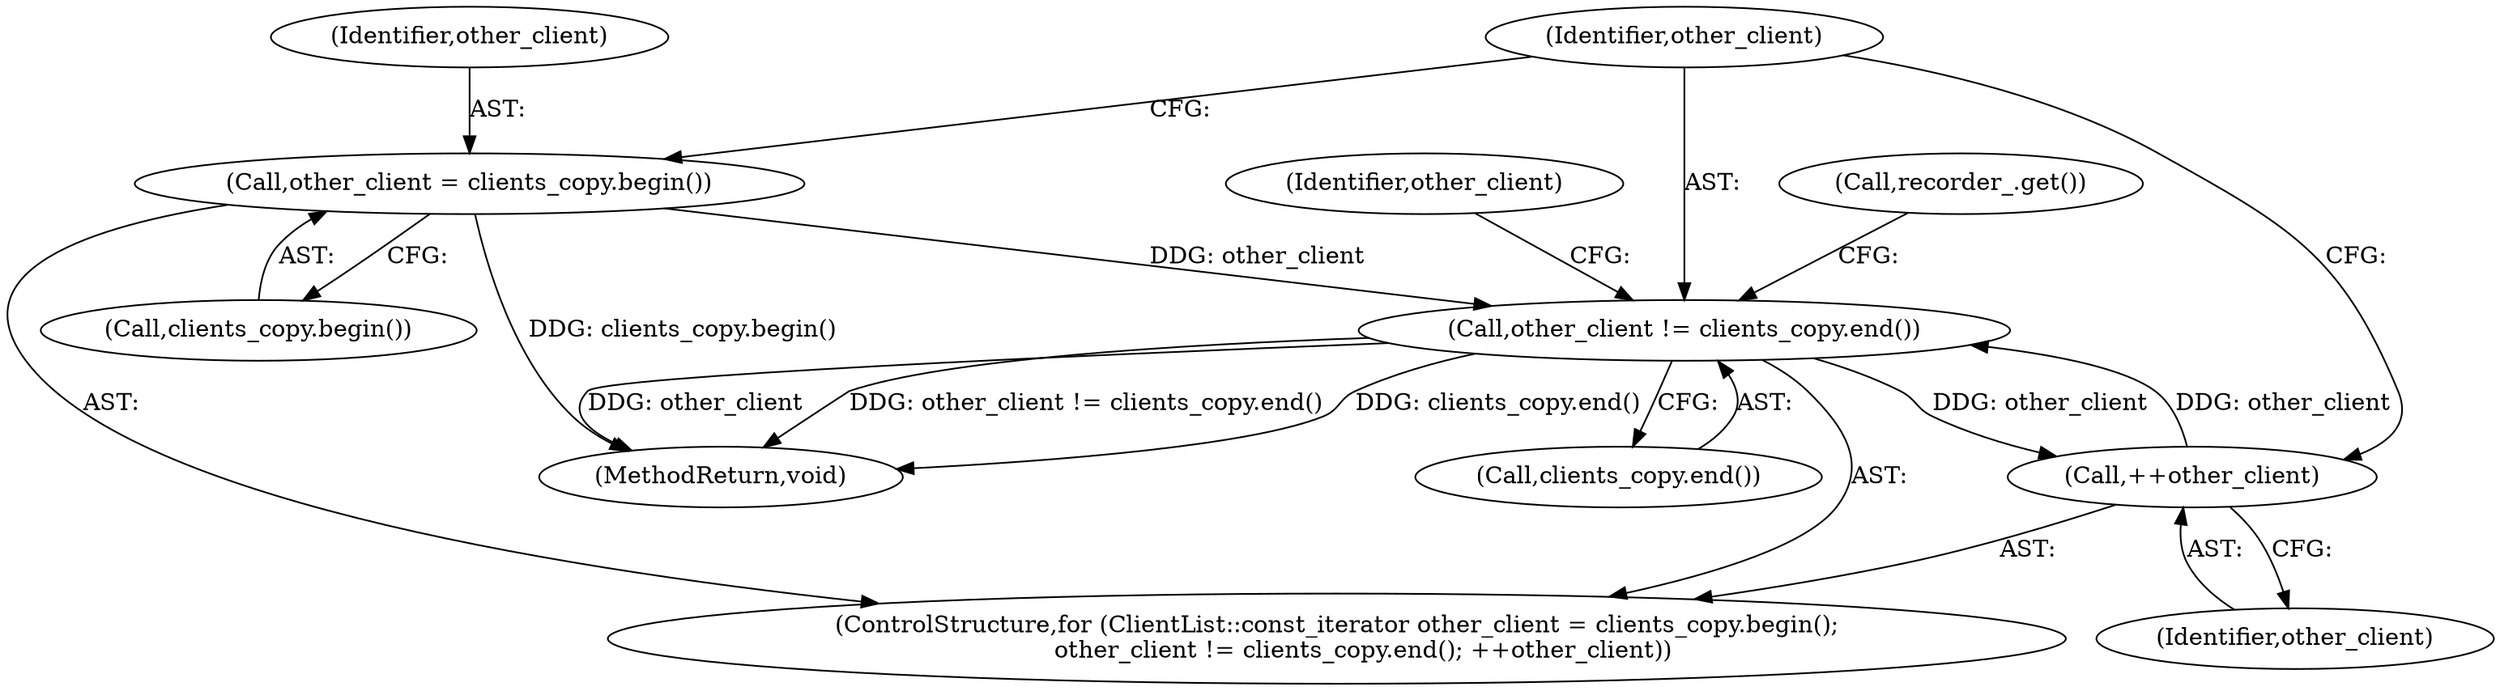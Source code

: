 digraph "0_Chrome_a46bcef82b29d30836a0f26226e3d4aca4fa9612_6@API" {
"1000118" [label="(Call,other_client = clients_copy.begin())"];
"1000121" [label="(Call,other_client != clients_copy.end())"];
"1000124" [label="(Call,++other_client)"];
"1000136" [label="(Call,recorder_.get())"];
"1000116" [label="(ControlStructure,for (ClientList::const_iterator other_client = clients_copy.begin();\n       other_client != clients_copy.end(); ++other_client))"];
"1000120" [label="(Call,clients_copy.begin())"];
"1000130" [label="(Identifier,other_client)"];
"1000122" [label="(Identifier,other_client)"];
"1000119" [label="(Identifier,other_client)"];
"1000125" [label="(Identifier,other_client)"];
"1000124" [label="(Call,++other_client)"];
"1000118" [label="(Call,other_client = clients_copy.begin())"];
"1000178" [label="(MethodReturn,void)"];
"1000123" [label="(Call,clients_copy.end())"];
"1000121" [label="(Call,other_client != clients_copy.end())"];
"1000118" -> "1000116"  [label="AST: "];
"1000118" -> "1000120"  [label="CFG: "];
"1000119" -> "1000118"  [label="AST: "];
"1000120" -> "1000118"  [label="AST: "];
"1000122" -> "1000118"  [label="CFG: "];
"1000118" -> "1000178"  [label="DDG: clients_copy.begin()"];
"1000118" -> "1000121"  [label="DDG: other_client"];
"1000121" -> "1000116"  [label="AST: "];
"1000121" -> "1000123"  [label="CFG: "];
"1000122" -> "1000121"  [label="AST: "];
"1000123" -> "1000121"  [label="AST: "];
"1000130" -> "1000121"  [label="CFG: "];
"1000136" -> "1000121"  [label="CFG: "];
"1000121" -> "1000178"  [label="DDG: other_client != clients_copy.end()"];
"1000121" -> "1000178"  [label="DDG: clients_copy.end()"];
"1000121" -> "1000178"  [label="DDG: other_client"];
"1000124" -> "1000121"  [label="DDG: other_client"];
"1000121" -> "1000124"  [label="DDG: other_client"];
"1000124" -> "1000116"  [label="AST: "];
"1000124" -> "1000125"  [label="CFG: "];
"1000125" -> "1000124"  [label="AST: "];
"1000122" -> "1000124"  [label="CFG: "];
}

